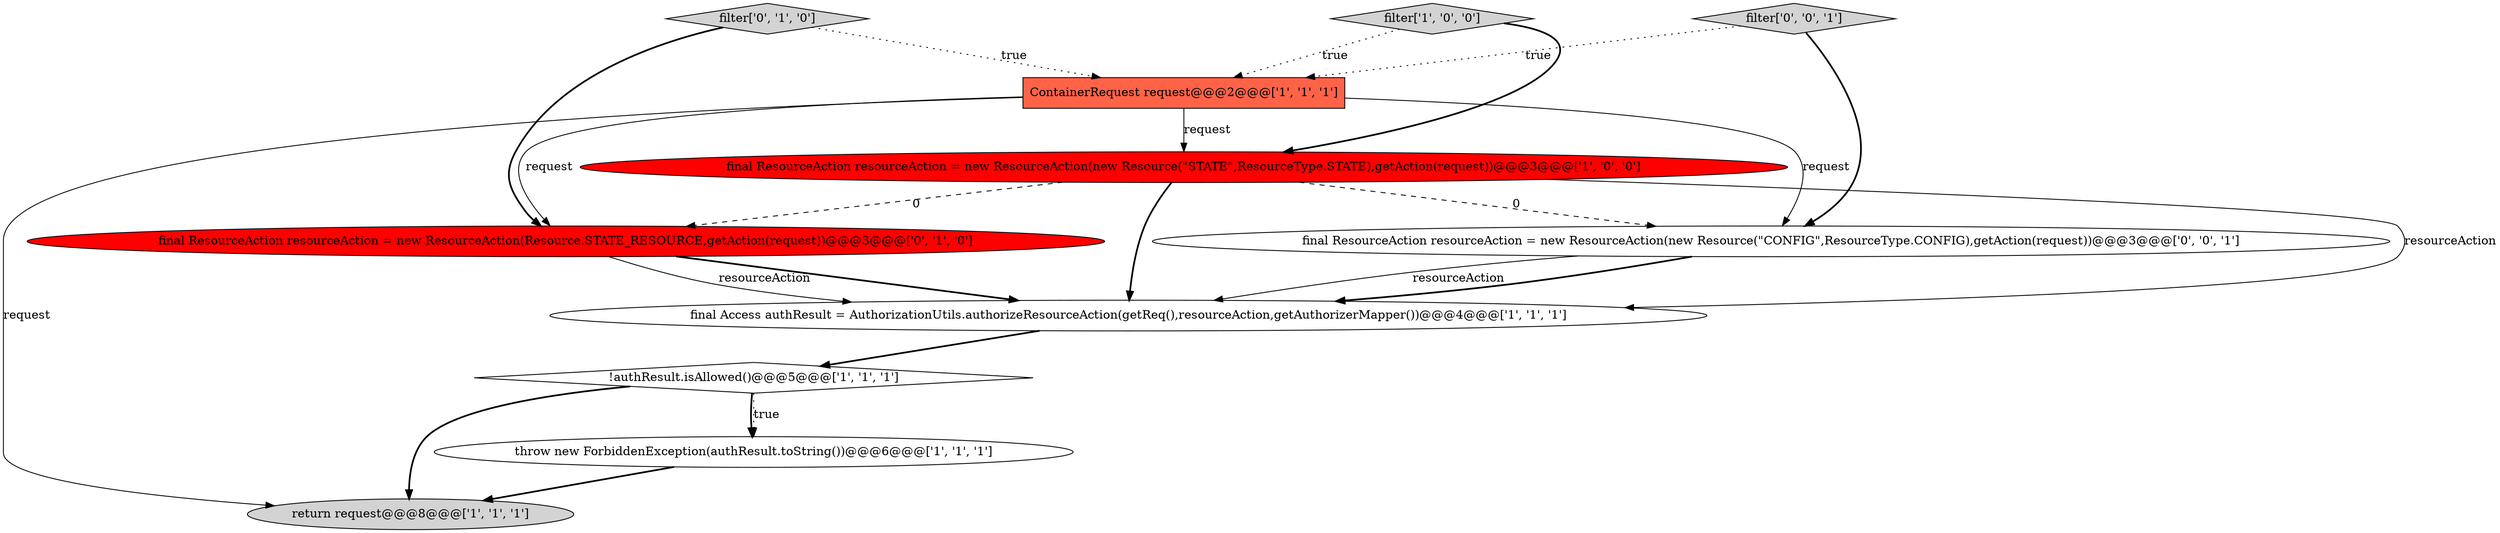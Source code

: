 digraph {
6 [style = filled, label = "return request@@@8@@@['1', '1', '1']", fillcolor = lightgray, shape = ellipse image = "AAA0AAABBB1BBB"];
1 [style = filled, label = "final Access authResult = AuthorizationUtils.authorizeResourceAction(getReq(),resourceAction,getAuthorizerMapper())@@@4@@@['1', '1', '1']", fillcolor = white, shape = ellipse image = "AAA0AAABBB1BBB"];
10 [style = filled, label = "filter['0', '0', '1']", fillcolor = lightgray, shape = diamond image = "AAA0AAABBB3BBB"];
0 [style = filled, label = "final ResourceAction resourceAction = new ResourceAction(new Resource(\"STATE\",ResourceType.STATE),getAction(request))@@@3@@@['1', '0', '0']", fillcolor = red, shape = ellipse image = "AAA1AAABBB1BBB"];
2 [style = filled, label = "ContainerRequest request@@@2@@@['1', '1', '1']", fillcolor = tomato, shape = box image = "AAA0AAABBB1BBB"];
7 [style = filled, label = "final ResourceAction resourceAction = new ResourceAction(Resource.STATE_RESOURCE,getAction(request))@@@3@@@['0', '1', '0']", fillcolor = red, shape = ellipse image = "AAA1AAABBB2BBB"];
8 [style = filled, label = "filter['0', '1', '0']", fillcolor = lightgray, shape = diamond image = "AAA0AAABBB2BBB"];
5 [style = filled, label = "!authResult.isAllowed()@@@5@@@['1', '1', '1']", fillcolor = white, shape = diamond image = "AAA0AAABBB1BBB"];
4 [style = filled, label = "throw new ForbiddenException(authResult.toString())@@@6@@@['1', '1', '1']", fillcolor = white, shape = ellipse image = "AAA0AAABBB1BBB"];
9 [style = filled, label = "final ResourceAction resourceAction = new ResourceAction(new Resource(\"CONFIG\",ResourceType.CONFIG),getAction(request))@@@3@@@['0', '0', '1']", fillcolor = white, shape = ellipse image = "AAA0AAABBB3BBB"];
3 [style = filled, label = "filter['1', '0', '0']", fillcolor = lightgray, shape = diamond image = "AAA0AAABBB1BBB"];
1->5 [style = bold, label=""];
7->1 [style = bold, label=""];
2->0 [style = solid, label="request"];
2->9 [style = solid, label="request"];
4->6 [style = bold, label=""];
8->2 [style = dotted, label="true"];
0->1 [style = solid, label="resourceAction"];
7->1 [style = solid, label="resourceAction"];
9->1 [style = solid, label="resourceAction"];
2->6 [style = solid, label="request"];
3->0 [style = bold, label=""];
5->4 [style = dotted, label="true"];
8->7 [style = bold, label=""];
5->6 [style = bold, label=""];
10->2 [style = dotted, label="true"];
0->1 [style = bold, label=""];
5->4 [style = bold, label=""];
10->9 [style = bold, label=""];
0->9 [style = dashed, label="0"];
9->1 [style = bold, label=""];
0->7 [style = dashed, label="0"];
2->7 [style = solid, label="request"];
3->2 [style = dotted, label="true"];
}
